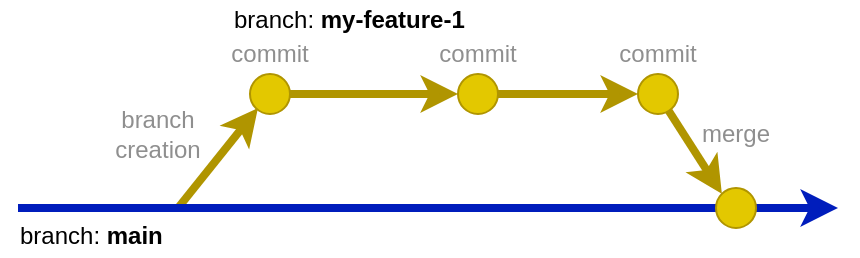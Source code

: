 <mxfile version="12.4.2" type="device" pages="1"><diagram id="0n1q6MgyExkIjBUYrXjP" name="Page-1"><mxGraphModel dx="706" dy="436" grid="1" gridSize="10" guides="1" tooltips="1" connect="1" arrows="1" fold="1" page="1" pageScale="1" pageWidth="827" pageHeight="1169" math="0" shadow="0"><root><mxCell id="0"/><mxCell id="1" parent="0"/><mxCell id="j_84ywNDyQaZ2OsuZ0OJ-4" value="branch: &lt;b&gt;main&lt;/b&gt;" style="text;html=1;strokeColor=none;fillColor=none;align=left;verticalAlign=middle;whiteSpace=wrap;rounded=0;" vertex="1" parent="1"><mxGeometry x="199" y="404" width="90" height="20" as="geometry"/></mxCell><mxCell id="j_84ywNDyQaZ2OsuZ0OJ-9" value="" style="endArrow=classic;html=1;strokeWidth=4;fillColor=#e3c800;strokeColor=#B09500;" edge="1" parent="1"><mxGeometry width="50" height="50" relative="1" as="geometry"><mxPoint x="280" y="400" as="sourcePoint"/><mxPoint x="320" y="350" as="targetPoint"/></mxGeometry></mxCell><mxCell id="j_84ywNDyQaZ2OsuZ0OJ-13" style="edgeStyle=orthogonalEdgeStyle;rounded=0;orthogonalLoop=1;jettySize=auto;html=1;exitX=1;exitY=0.5;exitDx=0;exitDy=0;strokeWidth=4;fillColor=#e3c800;strokeColor=#B09500;" edge="1" parent="1" source="j_84ywNDyQaZ2OsuZ0OJ-14"><mxGeometry relative="1" as="geometry"><mxPoint x="510" y="343" as="targetPoint"/></mxGeometry></mxCell><mxCell id="j_84ywNDyQaZ2OsuZ0OJ-11" value="" style="ellipse;whiteSpace=wrap;html=1;aspect=fixed;fillColor=#e3c800;strokeColor=#B09500;fontColor=#ffffff;" vertex="1" parent="1"><mxGeometry x="316" y="333" width="20" height="20" as="geometry"/></mxCell><mxCell id="j_84ywNDyQaZ2OsuZ0OJ-3" value="" style="endArrow=classic;html=1;strokeWidth=4;fillColor=#0050ef;strokeColor=#001DBC;" edge="1" parent="1"><mxGeometry width="50" height="50" relative="1" as="geometry"><mxPoint x="200" y="400" as="sourcePoint"/><mxPoint x="610" y="400" as="targetPoint"/></mxGeometry></mxCell><mxCell id="j_84ywNDyQaZ2OsuZ0OJ-14" value="" style="ellipse;whiteSpace=wrap;html=1;aspect=fixed;fillColor=#e3c800;strokeColor=#B09500;fontColor=#ffffff;" vertex="1" parent="1"><mxGeometry x="420" y="333" width="20" height="20" as="geometry"/></mxCell><mxCell id="j_84ywNDyQaZ2OsuZ0OJ-15" style="edgeStyle=orthogonalEdgeStyle;rounded=0;orthogonalLoop=1;jettySize=auto;html=1;exitX=1;exitY=0.5;exitDx=0;exitDy=0;strokeWidth=4;fillColor=#e3c800;strokeColor=#B09500;" edge="1" parent="1" source="j_84ywNDyQaZ2OsuZ0OJ-11" target="j_84ywNDyQaZ2OsuZ0OJ-14"><mxGeometry relative="1" as="geometry"><mxPoint x="510" y="343" as="targetPoint"/><mxPoint x="336" y="343" as="sourcePoint"/></mxGeometry></mxCell><mxCell id="j_84ywNDyQaZ2OsuZ0OJ-16" value="" style="ellipse;whiteSpace=wrap;html=1;aspect=fixed;fillColor=#e3c800;strokeColor=#B09500;fontColor=#ffffff;" vertex="1" parent="1"><mxGeometry x="510" y="333" width="20" height="20" as="geometry"/></mxCell><mxCell id="j_84ywNDyQaZ2OsuZ0OJ-17" value="" style="endArrow=classic;html=1;strokeWidth=4;fillColor=#e3c800;strokeColor=#B09500;entryX=0;entryY=0;entryDx=0;entryDy=0;" edge="1" parent="1" source="j_84ywNDyQaZ2OsuZ0OJ-16" target="j_84ywNDyQaZ2OsuZ0OJ-18"><mxGeometry width="50" height="50" relative="1" as="geometry"><mxPoint x="560" y="340" as="sourcePoint"/><mxPoint x="560" y="400" as="targetPoint"/></mxGeometry></mxCell><mxCell id="j_84ywNDyQaZ2OsuZ0OJ-18" value="" style="ellipse;whiteSpace=wrap;html=1;aspect=fixed;fillColor=#e3c800;strokeColor=#B09500;fontColor=#ffffff;" vertex="1" parent="1"><mxGeometry x="549" y="390" width="20" height="20" as="geometry"/></mxCell><mxCell id="j_84ywNDyQaZ2OsuZ0OJ-20" value="branch: &lt;b&gt;my-feature-1&lt;/b&gt;" style="text;html=1;strokeColor=none;fillColor=none;align=left;verticalAlign=middle;whiteSpace=wrap;rounded=0;" vertex="1" parent="1"><mxGeometry x="306" y="296" width="152" height="20" as="geometry"/></mxCell><mxCell id="j_84ywNDyQaZ2OsuZ0OJ-22" value="commit" style="text;html=1;strokeColor=none;fillColor=none;align=center;verticalAlign=middle;whiteSpace=wrap;rounded=0;fontColor=#8F8F8F;" vertex="1" parent="1"><mxGeometry x="298" y="313" width="56" height="20" as="geometry"/></mxCell><mxCell id="j_84ywNDyQaZ2OsuZ0OJ-25" value="commit" style="text;html=1;strokeColor=none;fillColor=none;align=center;verticalAlign=middle;whiteSpace=wrap;rounded=0;fontColor=#8F8F8F;" vertex="1" parent="1"><mxGeometry x="402" y="313" width="56" height="20" as="geometry"/></mxCell><mxCell id="j_84ywNDyQaZ2OsuZ0OJ-26" value="commit" style="text;html=1;strokeColor=none;fillColor=none;align=center;verticalAlign=middle;whiteSpace=wrap;rounded=0;fontColor=#8F8F8F;" vertex="1" parent="1"><mxGeometry x="492" y="313" width="56" height="20" as="geometry"/></mxCell><mxCell id="j_84ywNDyQaZ2OsuZ0OJ-27" value="merge" style="text;html=1;strokeColor=none;fillColor=none;align=center;verticalAlign=middle;whiteSpace=wrap;rounded=0;fontColor=#8F8F8F;" vertex="1" parent="1"><mxGeometry x="531" y="353" width="56" height="20" as="geometry"/></mxCell><mxCell id="j_84ywNDyQaZ2OsuZ0OJ-30" value="branch&lt;br&gt;creation" style="text;html=1;strokeColor=none;fillColor=none;align=center;verticalAlign=middle;whiteSpace=wrap;rounded=0;fontColor=#8F8F8F;" vertex="1" parent="1"><mxGeometry x="242" y="353" width="56" height="20" as="geometry"/></mxCell></root></mxGraphModel></diagram></mxfile>